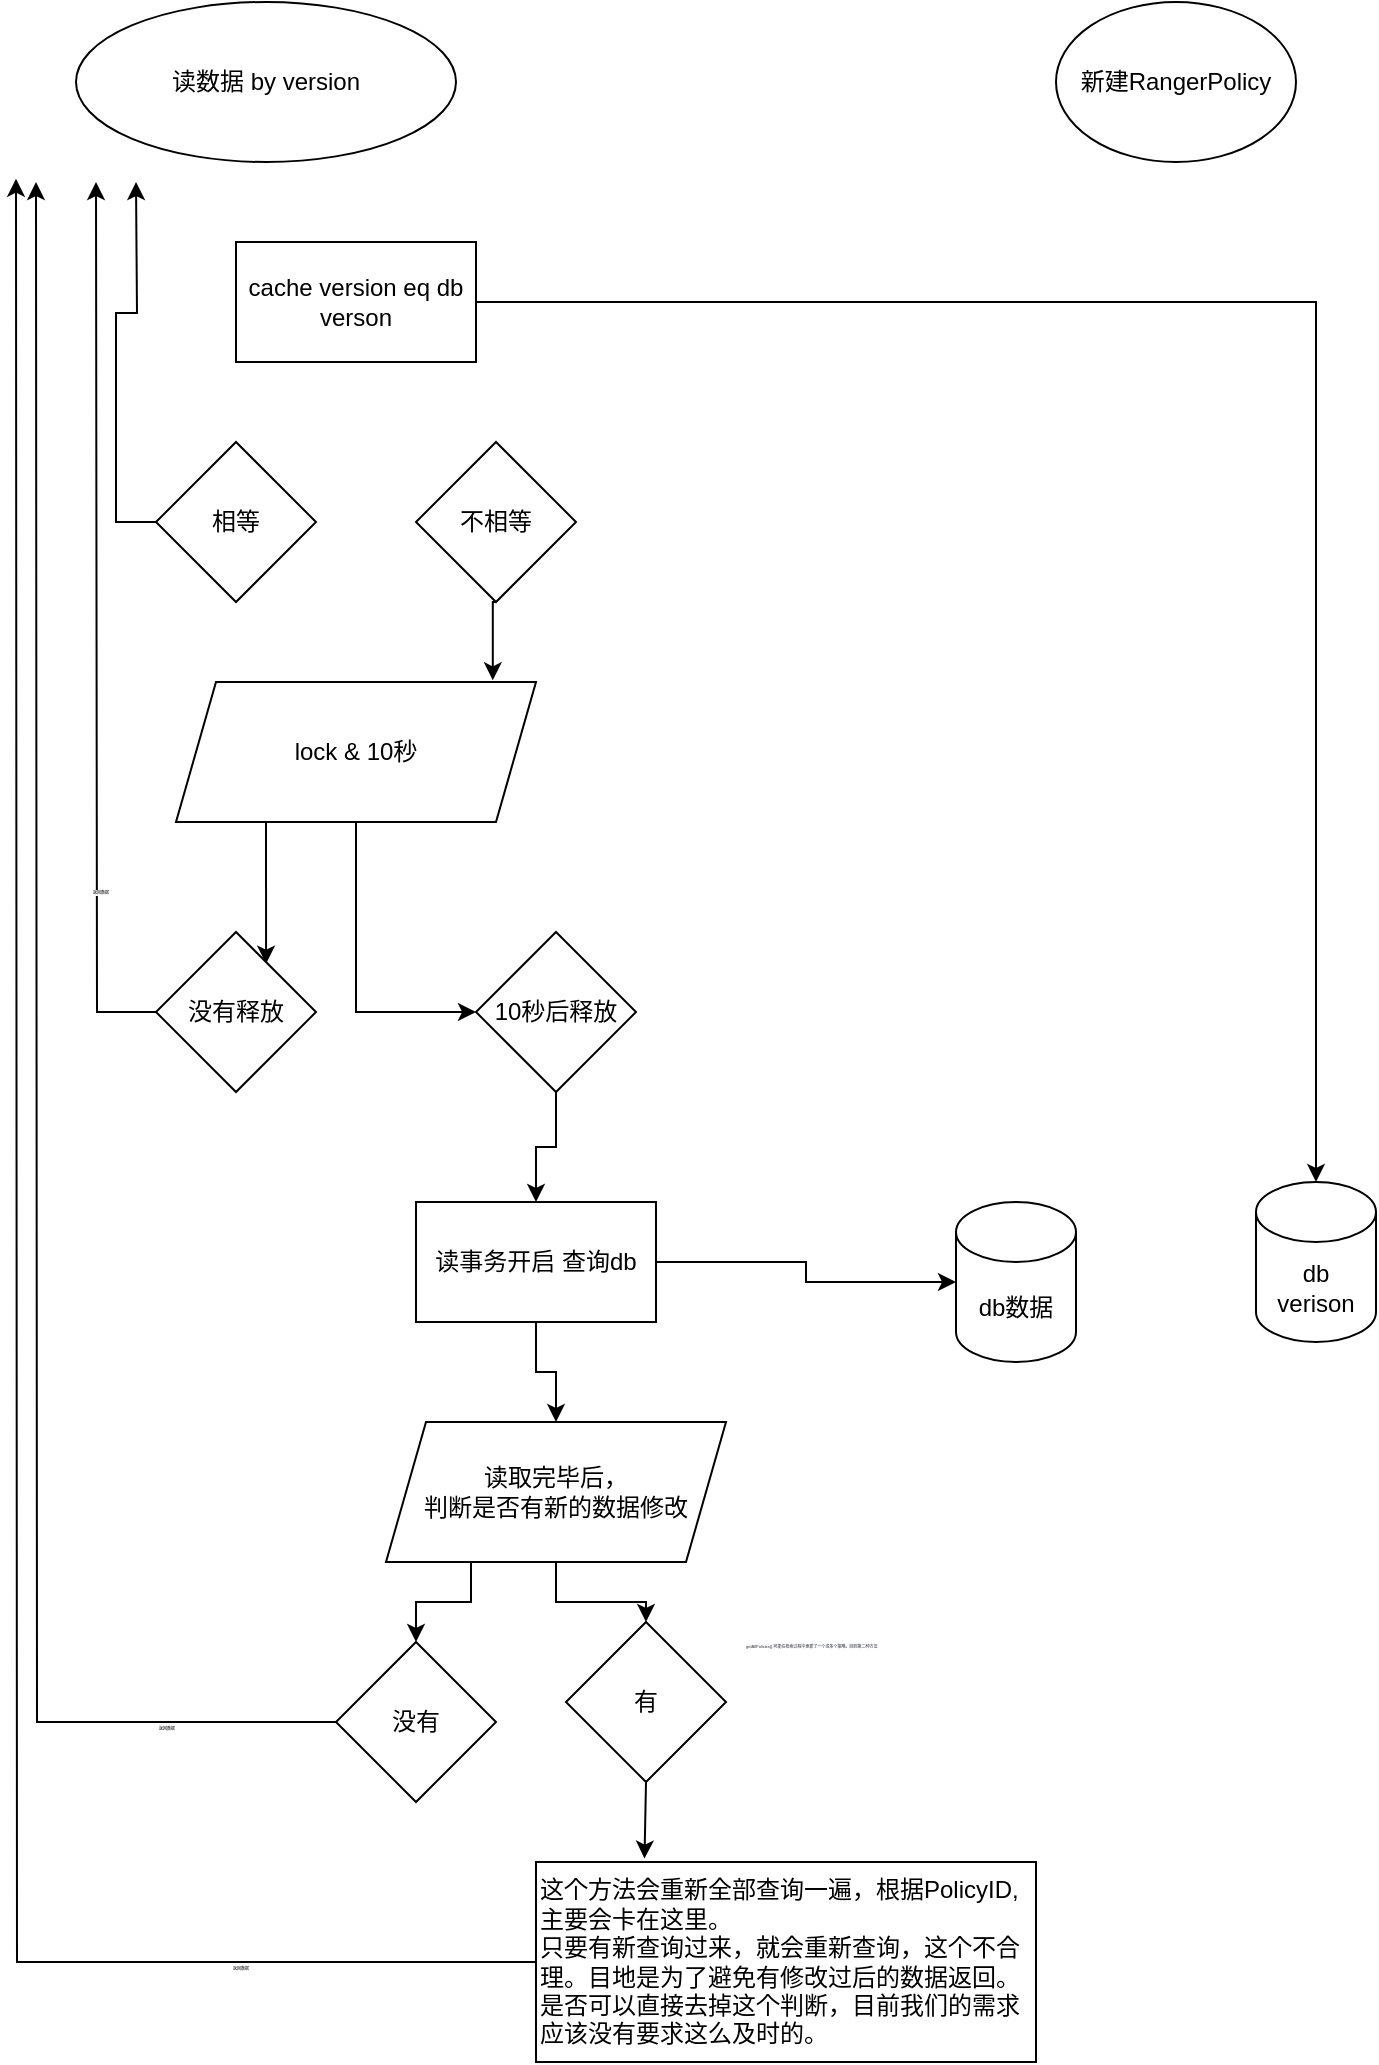 <mxfile version="15.5.0" type="github">
  <diagram id="iZJsxV2bJSg2qXfRbZwv" name="Page-1">
    <mxGraphModel dx="1185" dy="635" grid="1" gridSize="10" guides="1" tooltips="1" connect="1" arrows="1" fold="1" page="1" pageScale="1" pageWidth="827" pageHeight="1169" math="0" shadow="0">
      <root>
        <mxCell id="0" />
        <mxCell id="1" parent="0" />
        <mxCell id="_8PKinQ_9wPxz596dJLB-27" value="&lt;span&gt;新建RangerPolicy&lt;/span&gt;" style="ellipse;whiteSpace=wrap;html=1;" vertex="1" parent="1">
          <mxGeometry x="560" y="120" width="120" height="80" as="geometry" />
        </mxCell>
        <mxCell id="_8PKinQ_9wPxz596dJLB-28" value="读数据 by version" style="ellipse;whiteSpace=wrap;html=1;" vertex="1" parent="1">
          <mxGeometry x="70" y="120" width="190" height="80" as="geometry" />
        </mxCell>
        <mxCell id="_8PKinQ_9wPxz596dJLB-30" value="db&lt;br&gt;verison" style="shape=cylinder3;whiteSpace=wrap;html=1;boundedLbl=1;backgroundOutline=1;size=15;" vertex="1" parent="1">
          <mxGeometry x="660" y="710" width="60" height="80" as="geometry" />
        </mxCell>
        <mxCell id="_8PKinQ_9wPxz596dJLB-50" style="edgeStyle=orthogonalEdgeStyle;rounded=0;orthogonalLoop=1;jettySize=auto;html=1;exitX=1;exitY=0.5;exitDx=0;exitDy=0;entryX=0.5;entryY=0;entryDx=0;entryDy=0;entryPerimeter=0;" edge="1" parent="1" source="_8PKinQ_9wPxz596dJLB-32" target="_8PKinQ_9wPxz596dJLB-30">
          <mxGeometry relative="1" as="geometry" />
        </mxCell>
        <mxCell id="_8PKinQ_9wPxz596dJLB-32" value="cache version eq db verson" style="rounded=0;whiteSpace=wrap;html=1;" vertex="1" parent="1">
          <mxGeometry x="150" y="240" width="120" height="60" as="geometry" />
        </mxCell>
        <mxCell id="_8PKinQ_9wPxz596dJLB-43" style="edgeStyle=orthogonalEdgeStyle;rounded=0;orthogonalLoop=1;jettySize=auto;html=1;exitX=0;exitY=0.5;exitDx=0;exitDy=0;" edge="1" parent="1" source="_8PKinQ_9wPxz596dJLB-33">
          <mxGeometry relative="1" as="geometry">
            <mxPoint x="100" y="210" as="targetPoint" />
          </mxGeometry>
        </mxCell>
        <mxCell id="_8PKinQ_9wPxz596dJLB-33" value="相等" style="rhombus;whiteSpace=wrap;html=1;" vertex="1" parent="1">
          <mxGeometry x="110" y="340" width="80" height="80" as="geometry" />
        </mxCell>
        <mxCell id="_8PKinQ_9wPxz596dJLB-44" style="edgeStyle=orthogonalEdgeStyle;rounded=0;orthogonalLoop=1;jettySize=auto;html=1;exitX=0.5;exitY=1;exitDx=0;exitDy=0;entryX=0.88;entryY=-0.012;entryDx=0;entryDy=0;entryPerimeter=0;" edge="1" parent="1" source="_8PKinQ_9wPxz596dJLB-34" target="_8PKinQ_9wPxz596dJLB-38">
          <mxGeometry relative="1" as="geometry" />
        </mxCell>
        <mxCell id="_8PKinQ_9wPxz596dJLB-34" value="不相等" style="rhombus;whiteSpace=wrap;html=1;" vertex="1" parent="1">
          <mxGeometry x="240" y="340" width="80" height="80" as="geometry" />
        </mxCell>
        <mxCell id="_8PKinQ_9wPxz596dJLB-46" style="edgeStyle=orthogonalEdgeStyle;rounded=0;orthogonalLoop=1;jettySize=auto;html=1;exitX=0.5;exitY=1;exitDx=0;exitDy=0;entryX=0;entryY=0.5;entryDx=0;entryDy=0;" edge="1" parent="1" source="_8PKinQ_9wPxz596dJLB-38" target="_8PKinQ_9wPxz596dJLB-40">
          <mxGeometry relative="1" as="geometry" />
        </mxCell>
        <mxCell id="_8PKinQ_9wPxz596dJLB-47" style="edgeStyle=orthogonalEdgeStyle;rounded=0;orthogonalLoop=1;jettySize=auto;html=1;exitX=0.25;exitY=1;exitDx=0;exitDy=0;entryX=0.688;entryY=0.198;entryDx=0;entryDy=0;entryPerimeter=0;" edge="1" parent="1" source="_8PKinQ_9wPxz596dJLB-38" target="_8PKinQ_9wPxz596dJLB-39">
          <mxGeometry relative="1" as="geometry" />
        </mxCell>
        <mxCell id="_8PKinQ_9wPxz596dJLB-38" value="&amp;nbsp;lock &amp;amp; 10秒&amp;nbsp;" style="shape=parallelogram;perimeter=parallelogramPerimeter;whiteSpace=wrap;html=1;fixedSize=1;" vertex="1" parent="1">
          <mxGeometry x="120" y="460" width="180" height="70" as="geometry" />
        </mxCell>
        <mxCell id="_8PKinQ_9wPxz596dJLB-42" style="edgeStyle=orthogonalEdgeStyle;rounded=0;orthogonalLoop=1;jettySize=auto;html=1;exitX=0;exitY=0.5;exitDx=0;exitDy=0;" edge="1" parent="1" source="_8PKinQ_9wPxz596dJLB-39">
          <mxGeometry relative="1" as="geometry">
            <mxPoint x="80" y="210" as="targetPoint" />
          </mxGeometry>
        </mxCell>
        <mxCell id="_8PKinQ_9wPxz596dJLB-69" value="返回数据" style="edgeLabel;html=1;align=center;verticalAlign=middle;resizable=0;points=[];fontSize=2;" vertex="1" connectable="0" parent="_8PKinQ_9wPxz596dJLB-42">
          <mxGeometry x="-0.596" y="-1" relative="1" as="geometry">
            <mxPoint as="offset" />
          </mxGeometry>
        </mxCell>
        <mxCell id="_8PKinQ_9wPxz596dJLB-39" value="没有释放" style="rhombus;whiteSpace=wrap;html=1;" vertex="1" parent="1">
          <mxGeometry x="110" y="585" width="80" height="80" as="geometry" />
        </mxCell>
        <mxCell id="_8PKinQ_9wPxz596dJLB-41" style="edgeStyle=orthogonalEdgeStyle;rounded=0;orthogonalLoop=1;jettySize=auto;html=1;" edge="1" parent="1" source="_8PKinQ_9wPxz596dJLB-40" target="_8PKinQ_9wPxz596dJLB-51">
          <mxGeometry relative="1" as="geometry">
            <mxPoint x="398.28" y="760" as="targetPoint" />
          </mxGeometry>
        </mxCell>
        <mxCell id="_8PKinQ_9wPxz596dJLB-40" value="10秒后释放" style="rhombus;whiteSpace=wrap;html=1;" vertex="1" parent="1">
          <mxGeometry x="270" y="585" width="80" height="80" as="geometry" />
        </mxCell>
        <mxCell id="_8PKinQ_9wPxz596dJLB-49" value="db数据" style="shape=cylinder3;whiteSpace=wrap;html=1;boundedLbl=1;backgroundOutline=1;size=15;" vertex="1" parent="1">
          <mxGeometry x="510" y="720" width="60" height="80" as="geometry" />
        </mxCell>
        <mxCell id="_8PKinQ_9wPxz596dJLB-53" style="edgeStyle=orthogonalEdgeStyle;rounded=0;orthogonalLoop=1;jettySize=auto;html=1;entryX=0;entryY=0.5;entryDx=0;entryDy=0;entryPerimeter=0;" edge="1" parent="1" source="_8PKinQ_9wPxz596dJLB-51" target="_8PKinQ_9wPxz596dJLB-49">
          <mxGeometry relative="1" as="geometry" />
        </mxCell>
        <mxCell id="_8PKinQ_9wPxz596dJLB-59" style="edgeStyle=orthogonalEdgeStyle;rounded=0;orthogonalLoop=1;jettySize=auto;html=1;exitX=0.5;exitY=1;exitDx=0;exitDy=0;fontSize=2;" edge="1" parent="1" source="_8PKinQ_9wPxz596dJLB-51" target="_8PKinQ_9wPxz596dJLB-56">
          <mxGeometry relative="1" as="geometry" />
        </mxCell>
        <mxCell id="_8PKinQ_9wPxz596dJLB-51" value="读事务开启 查询db" style="rounded=0;whiteSpace=wrap;html=1;" vertex="1" parent="1">
          <mxGeometry x="240" y="720" width="120" height="60" as="geometry" />
        </mxCell>
        <mxCell id="_8PKinQ_9wPxz596dJLB-65" style="edgeStyle=orthogonalEdgeStyle;rounded=0;orthogonalLoop=1;jettySize=auto;html=1;exitX=0.5;exitY=1;exitDx=0;exitDy=0;entryX=0.217;entryY=-0.017;entryDx=0;entryDy=0;entryPerimeter=0;fontSize=2;" edge="1" parent="1" source="_8PKinQ_9wPxz596dJLB-55" target="_8PKinQ_9wPxz596dJLB-64">
          <mxGeometry relative="1" as="geometry" />
        </mxCell>
        <mxCell id="_8PKinQ_9wPxz596dJLB-55" value="有" style="rhombus;whiteSpace=wrap;html=1;" vertex="1" parent="1">
          <mxGeometry x="315" y="930" width="80" height="80" as="geometry" />
        </mxCell>
        <mxCell id="_8PKinQ_9wPxz596dJLB-60" style="edgeStyle=orthogonalEdgeStyle;rounded=0;orthogonalLoop=1;jettySize=auto;html=1;exitX=0.5;exitY=1;exitDx=0;exitDy=0;fontSize=2;" edge="1" parent="1" source="_8PKinQ_9wPxz596dJLB-56" target="_8PKinQ_9wPxz596dJLB-55">
          <mxGeometry relative="1" as="geometry" />
        </mxCell>
        <mxCell id="_8PKinQ_9wPxz596dJLB-61" style="edgeStyle=orthogonalEdgeStyle;rounded=0;orthogonalLoop=1;jettySize=auto;html=1;exitX=0.25;exitY=1;exitDx=0;exitDy=0;fontSize=2;" edge="1" parent="1" source="_8PKinQ_9wPxz596dJLB-56" target="_8PKinQ_9wPxz596dJLB-58">
          <mxGeometry relative="1" as="geometry" />
        </mxCell>
        <mxCell id="_8PKinQ_9wPxz596dJLB-56" value="读取完毕后，&lt;br&gt;判断是否有新的数据修改" style="shape=parallelogram;perimeter=parallelogramPerimeter;whiteSpace=wrap;html=1;fixedSize=1;" vertex="1" parent="1">
          <mxGeometry x="225" y="830" width="170" height="70" as="geometry" />
        </mxCell>
        <mxCell id="_8PKinQ_9wPxz596dJLB-57" value="&lt;h1 style=&quot;font-size: 2px&quot;&gt;&lt;br&gt;&lt;/h1&gt;&lt;p style=&quot;font-size: 2px&quot;&gt;&lt;span class=&quot;transSent&quot; style=&quot;box-sizing: border-box ; color: rgb(51 , 51 , 51) ; font-family: &amp;#34;arial&amp;#34; , &amp;#34;microsoft yahei&amp;#34; , &amp;#34;\\5fae软雅黑&amp;#34; , &amp;#34;\\5b8b体&amp;#34; , &amp;#34;malgun gothic&amp;#34; , &amp;#34;meiryo&amp;#34; , sans-serif ; font-size: 2px ; line-height: 26px ; background-color: rgb(247 , 248 , 250)&quot;&gt;getAllPolicies():可能在检索过程中更新了一个或多个策略。&lt;/span&gt;&lt;span class=&quot;transSent&quot; style=&quot;box-sizing: border-box ; color: rgb(51 , 51 , 51) ; font-family: &amp;#34;arial&amp;#34; , &amp;#34;microsoft yahei&amp;#34; , &amp;#34;\\5fae软雅黑&amp;#34; , &amp;#34;\\5b8b体&amp;#34; , &amp;#34;malgun gothic&amp;#34; , &amp;#34;meiryo&amp;#34; , sans-serif ; font-size: 2px ; line-height: 26px ; background-color: rgb(247 , 248 , 250)&quot;&gt;回到第二种方法&lt;/span&gt;&lt;br style=&quot;font-size: 2px&quot;&gt;&lt;/p&gt;" style="text;html=1;strokeColor=none;fillColor=none;spacing=5;spacingTop=-20;whiteSpace=wrap;overflow=hidden;rounded=0;fontSize=2;align=left;verticalAlign=middle;" vertex="1" parent="1">
          <mxGeometry x="400" y="910" width="180" height="80" as="geometry" />
        </mxCell>
        <mxCell id="_8PKinQ_9wPxz596dJLB-62" style="edgeStyle=orthogonalEdgeStyle;rounded=0;orthogonalLoop=1;jettySize=auto;html=1;exitX=0;exitY=0.5;exitDx=0;exitDy=0;fontSize=2;" edge="1" parent="1" source="_8PKinQ_9wPxz596dJLB-58">
          <mxGeometry relative="1" as="geometry">
            <mxPoint x="50" y="210" as="targetPoint" />
          </mxGeometry>
        </mxCell>
        <mxCell id="_8PKinQ_9wPxz596dJLB-68" value="返回数据" style="edgeLabel;html=1;align=center;verticalAlign=middle;resizable=0;points=[];fontSize=2;" vertex="1" connectable="0" parent="_8PKinQ_9wPxz596dJLB-62">
          <mxGeometry x="-0.815" y="3" relative="1" as="geometry">
            <mxPoint as="offset" />
          </mxGeometry>
        </mxCell>
        <mxCell id="_8PKinQ_9wPxz596dJLB-58" value="没有" style="rhombus;whiteSpace=wrap;html=1;" vertex="1" parent="1">
          <mxGeometry x="200" y="940" width="80" height="80" as="geometry" />
        </mxCell>
        <mxCell id="_8PKinQ_9wPxz596dJLB-66" style="edgeStyle=orthogonalEdgeStyle;rounded=0;orthogonalLoop=1;jettySize=auto;html=1;exitX=0;exitY=0.5;exitDx=0;exitDy=0;fontSize=2;" edge="1" parent="1" source="_8PKinQ_9wPxz596dJLB-64">
          <mxGeometry relative="1" as="geometry">
            <mxPoint x="40" y="208.333" as="targetPoint" />
          </mxGeometry>
        </mxCell>
        <mxCell id="_8PKinQ_9wPxz596dJLB-67" value="返回数据" style="edgeLabel;html=1;align=center;verticalAlign=middle;resizable=0;points=[];fontSize=2;" vertex="1" connectable="0" parent="_8PKinQ_9wPxz596dJLB-66">
          <mxGeometry x="-0.742" y="3" relative="1" as="geometry">
            <mxPoint as="offset" />
          </mxGeometry>
        </mxCell>
        <mxCell id="_8PKinQ_9wPxz596dJLB-64" value="&lt;span style=&quot;font-size: 12px ; text-align: center&quot;&gt;这个方法会重新全部查询一遍，根据PolicyID,&lt;/span&gt;&lt;br style=&quot;font-size: 12px ; text-align: center&quot;&gt;&lt;span style=&quot;font-size: 12px ; text-align: center&quot;&gt;主要会卡在这里。&lt;br&gt;只要有新查询过来，就会重新查询，这个不合理。目地是为了避免有修改过后的数据返回。是否可以直接去掉这个判断，目前我们的需求应该没有要求这么及时的。&lt;br&gt;&lt;/span&gt;" style="rounded=0;whiteSpace=wrap;html=1;fontSize=2;align=left;verticalAlign=middle;" vertex="1" parent="1">
          <mxGeometry x="300" y="1050" width="250" height="100" as="geometry" />
        </mxCell>
      </root>
    </mxGraphModel>
  </diagram>
</mxfile>
